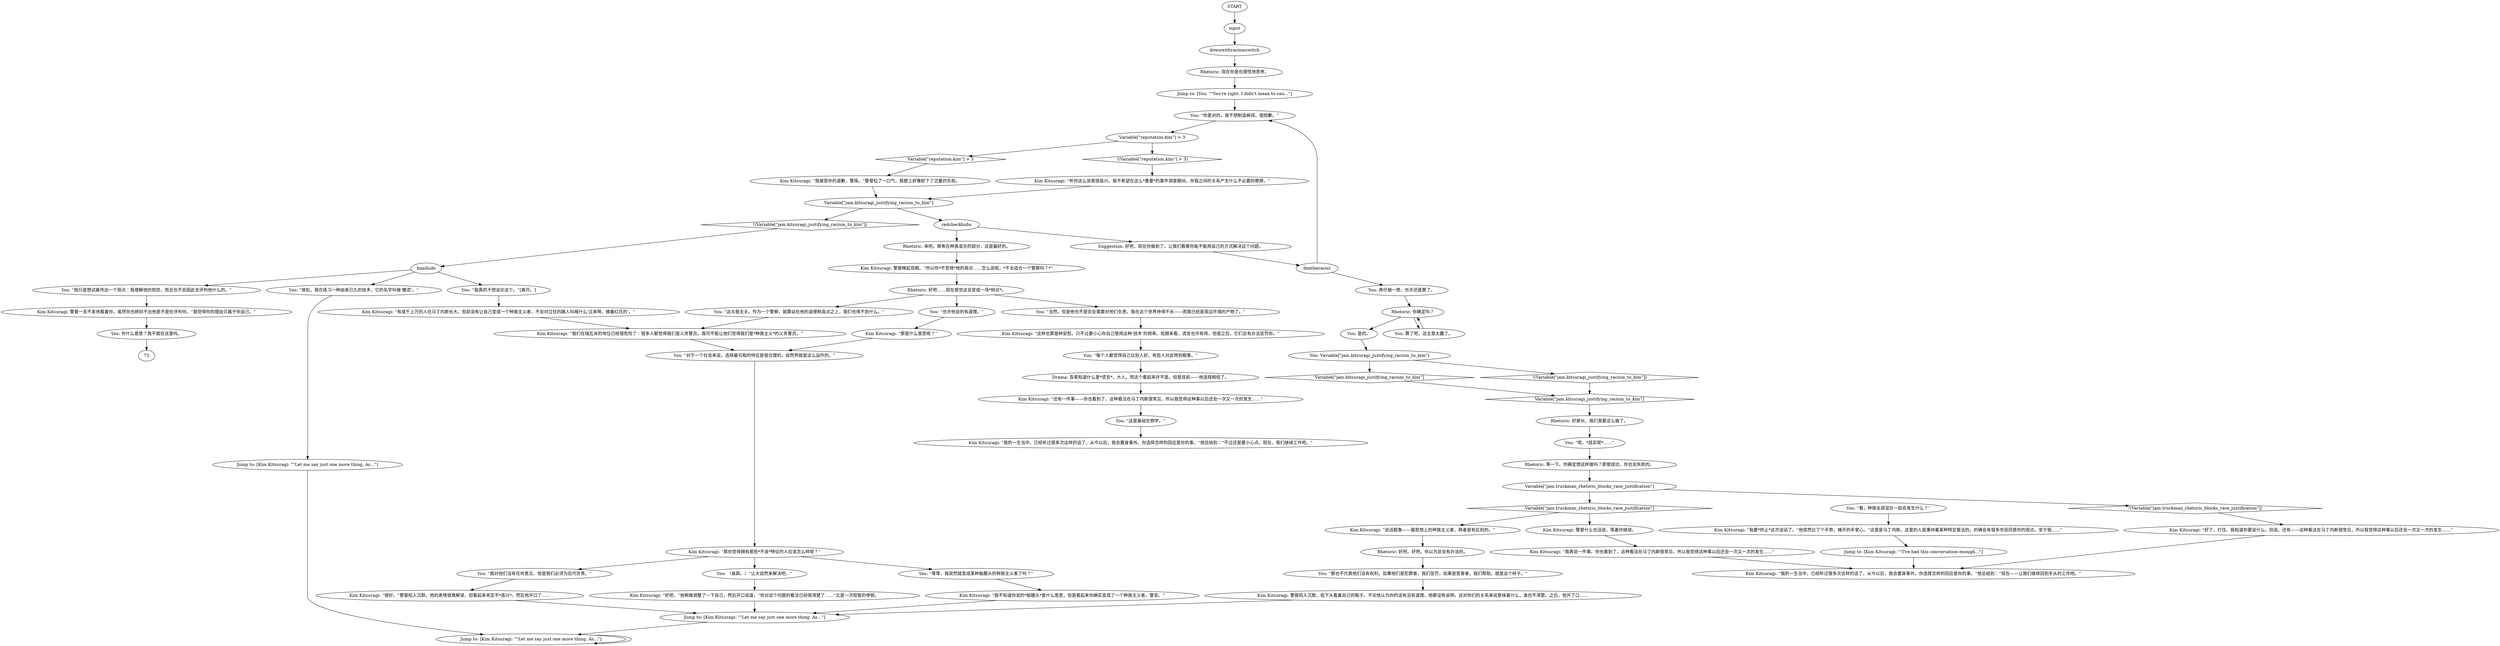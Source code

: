 # KIM SWITCH / RACIST KITSURAGI
# Dialogue about if you are down the racism. Triggers some distance after leaving the lorry driver (it's hooked up to the Kim switchboard).
# ==================================================
digraph G {
	  0 [label="START"];
	  1 [label="input"];
	  2 [label="Kim Kitsuragi: “还有一件事——你也看到了，这种看法在马丁内斯很常见，所以我觉得这种事以后还会一次又一次的发生……”"];
	  3 [label="You: “放松，我在练习一种由来已久的技术，它的名字叫做‘撒谎’。”"];
	  4 [label="Kim Kitsuragi: 警督陷入沉默，低下头看着自己的鞋子。不论他认为你的话有没有道理，他都没有说明。这对你们的关系来说意味着什么，谁也不清楚。之后，他开了口……"];
	  5 [label="You: “这与我无关。作为一个警察，就算站在他的道德制高点之上，我们也得不到什么。”"];
	  6 [label="Kim Kitsuragi: “很好。”警督陷入沉默。他的表情很难解读，但看起来肯定不*高兴*。然后他开口了……"];
	  7 [label="You: “等等，我突然就变成某种骷髅头的种族主义者了吗？”"];
	  8 [label="You: “我对他们没有任何意见，但是我们必须为后代负责。”"];
	  9 [label="Kim Kitsuragi: “那你觉得拥有那些*不良*特征的人应该怎么样呢？”"];
	  10 [label="Rhetoric: 等一下。你确定想这样做吗？即使成功，你也会失败的。"];
	  11 [label="Kim Kitsuragi: “我的一生当中，已经听过很多次这样的话了。从今以后，我会置身事外。你选择怎样的回应是你的事。”他总结到：“现在——让我们继续回到手头的工作吧。”"];
	  12 [label="Rhetoric: 好家伙，我们真要这么做了。"];
	  13 [label="You: “当然。但是他也不是完全需要对他们负责。我在这个世界待得不长——而我已经是周边环境的产物了。”"];
	  14 [label="Kim Kitsuragi: “我接受你的道歉，警探。”警督松了一口气，肩膀上好像卸下了沉重的负担。"];
	  15 [label="Variable[\"jam.truckman_rhetoric_blocks_race_justification\"]"];
	  16 [label="Variable[\"jam.truckman_rhetoric_blocks_race_justification\"]", shape=diamond];
	  17 [label="!(Variable[\"jam.truckman_rhetoric_blocks_race_justification\"])", shape=diamond];
	  18 [label="Kim Kitsuragi: “我要*终止*这次谈话了。”他突然比了个手势，摊开的手掌心。“这里是马丁内斯。这里的人是秉持着某种特定看法的。的确会有很多市民同意你的观点。至于我……”"];
	  19 [label="Kim Kitsuragi: “听你这么说我很高兴。我不希望在这么*重要*的案件调查期间，你我之间的关系产生什么不必要的摩擦。”"];
	  20 [label="You: “那也不代表他们没有权利。如果他们是犯罪者，我们惩罚，如果是受害者，我们帮助。就是这个样子。”"];
	  21 [label="Kim Kitsuragi: “我不知道你说的*骷髅头*是什么意思，但是看起来你确实变成了一个种族主义者，警官。”"];
	  22 [label="You: （耸肩。）“让大自然来解决吧。”"];
	  23 [label="Kim Kitsuragi: “那是什么意思呢？”"];
	  24 [label="Rhetoric: 好吧……现在感觉这会变成一场*辩论*。"];
	  25 [label="Jump to: [Kim Kitsuragi: \"\"Let me say just one more thing. As...\"]"];
	  26 [label="Rhetoric: 好吧。好吧。你以为总会有办法的。"];
	  27 [label="You: “我真的不想谈论这个。”[离开。]"];
	  28 [label="Kim Kitsuragi: “我们在瑞瓦肖的地位已经很危险了：很多人都觉得我们是义务警员。我可不能让他们觉得我们是*种族主义*的义务警员。”"];
	  29 [label="You: 算了吧，这主意太蠢了。"];
	  30 [label="Kim Kitsuragi: “好吧，”他稍微调整了一下自己，然后开口说道，“你对这个问题的看法已经很清楚了……”又是一次短暂的停顿。"];
	  31 [label="You: “我只是想试着传达一个观点：我理解他的抱怨，而且也不会因此去评判他什么的。”"];
	  32 [label="You: 是的。"];
	  33 [label="You: Variable[\"jam.kitsuragi_justifying_racism_to_kim\"]"];
	  34 [label="Variable[\"jam.kitsuragi_justifying_racism_to_kim\"]", shape=diamond];
	  35 [label="!(Variable[\"jam.kitsuragi_justifying_racism_to_kim\"])", shape=diamond];
	  36 [label="You: “你是对的。我不想制造麻烦。很抱歉。”"];
	  37 [label="You: “也许他说的有道理。”"];
	  38 [label="Jump to: [You: \"\"You're right. I didn't mean to cau...\"]"];
	  39 [label="Jump to: [Kim Kitsuragi: \"\"I've had this conversation enough...\"]"];
	  40 [label="downwithracismswitch"];
	  41 [label="Variable[\"reputation.kim\"] > 3"];
	  42 [label="Variable[\"reputation.kim\"] > 3", shape=diamond];
	  43 [label="!(Variable[\"reputation.kim\"] > 3)", shape=diamond];
	  44 [label="Kim Kitsuragi: “好了，打住。我知道你要说什么。别说。还有——这种看法在马丁内斯很常见，所以我觉得这种事以后还会一次又一次的发生……”"];
	  45 [label="You: “看，种族全部混在一起会发生什么？”"];
	  46 [label="Kim Kitsuragi: 警督眯起双眼。“所以你*不觉得*他的观点……怎么说呢，*不太适合一个警察吗？*”"];
	  47 [label="Kim Kitsuragi: 警督一言不发地看着你，虽然你也辨别不出他是不是在评判你。“我觉得你的理由只属于你自己。”"];
	  48 [label="Kim Kitsuragi: “有成千上万的人在马丁内斯长大，但却没有让自己变成一个种族主义者，不会对过往的路人叫喊什么‘过来啊，摘番红花的’。”"];
	  49 [label="Kim Kitsuragi: “这样也算是种安慰。只不过要小心你自己使用这种‘技术’的频率。短期来看，谎言也许有用，但是之后，它们总有办法惩罚你。”"];
	  50 [label="Jump to: [Kim Kitsuragi: \"\"Let me say just one more thing. As...\"]"];
	  51 [label="You: 你什么意思？我不就在这里吗。"];
	  52 [label="Kim Kitsuragi: 警督什么也没说，等着你继续。"];
	  53 [label="Kim Kitsuragi: “我的一生当中，已经听过很多次这样的话了。从今以后，我会置身事外。你选择怎样的回应是你的事。”他总结到：“不过还是要小心点。现在，我们继续工作吧。”"];
	  54 [label="You: “这是基础生物学。”"];
	  55 [label="Rhetoric: 来吧。聚焦在种族混合的部分，这是最好的。"];
	  56 [label="kimihubi"];
	  57 [label="dontberacist"];
	  58 [label="You: “对于一个社会来说，选择最可取的特征是很合理的。自然界就是这么运作的。”"];
	  59 [label="Kim Kitsuragi: “我再说一件事。你也看到了，这种看法在马丁内斯很常见，所以我觉得这种事以后还会一次又一次的发生……”"];
	  60 [label="Jump to: [Kim Kitsuragi: \"\"Let me say just one more thing. As...\"]"];
	  61 [label="Variable[\"jam.kitsuragi_justifying_racism_to_kim\"]"];
	  62 [label="Variable[\"jam.kitsuragi_justifying_racism_to_kim\"]", shape=diamond];
	  63 [label="!(Variable[\"jam.kitsuragi_justifying_racism_to_kim\"])", shape=diamond];
	  64 [label="redcheckhubs"];
	  65 [label="You: “呃，*其实呢*……”"];
	  66 [label="You: 再仔细一想，也许还是算了。"];
	  67 [label="Kim Kitsuragi: “说话粗鲁——跟思想上的种族主义者，两者是有区别的。”"];
	  68 [label="Drama: 吾辈知道什么是*谎言*，大人。而这个看起来并不是。但是目前——他选择相信了。"];
	  69 [label="You: “每个人都觉得自己比别人好。有些人对此特别粗鲁。”"];
	  70 [label="Suggestion: 好吧，现在你做到了。让我们看看你能不能用自己的方式解决这个问题。"];
	  71 [label="Rhetoric: 现在你是在理性地思考。"];
	  72 [label="Rhetoric: 你确定吗？"];
	  0 -> 1
	  1 -> 40
	  2 -> 54
	  3 -> 50
	  4 -> 25
	  5 -> 28
	  6 -> 25
	  7 -> 21
	  8 -> 6
	  9 -> 8
	  9 -> 22
	  9 -> 7
	  10 -> 15
	  12 -> 65
	  13 -> 49
	  14 -> 61
	  15 -> 16
	  15 -> 17
	  16 -> 67
	  16 -> 52
	  17 -> 44
	  18 -> 39
	  19 -> 61
	  20 -> 4
	  21 -> 25
	  22 -> 30
	  23 -> 58
	  24 -> 13
	  24 -> 37
	  24 -> 5
	  25 -> 60
	  26 -> 20
	  27 -> 48
	  28 -> 58
	  29 -> 72
	  30 -> 25
	  31 -> 47
	  32 -> 33
	  33 -> 34
	  33 -> 35
	  34 -> 62
	  35 -> 62
	  36 -> 41
	  37 -> 23
	  38 -> 36
	  39 -> 11
	  40 -> 71
	  41 -> 42
	  41 -> 43
	  42 -> 14
	  43 -> 19
	  44 -> 11
	  45 -> 18
	  46 -> 24
	  47 -> 51
	  48 -> 28
	  49 -> 69
	  50 -> 60
	  51 -> 73
	  52 -> 59
	  54 -> 53
	  55 -> 46
	  56 -> 27
	  56 -> 3
	  56 -> 31
	  57 -> 66
	  57 -> 36
	  58 -> 9
	  59 -> 11
	  60 -> 60
	  61 -> 64
	  61 -> 63
	  62 -> 12
	  63 -> 56
	  64 -> 70
	  64 -> 55
	  65 -> 10
	  66 -> 72
	  67 -> 26
	  68 -> 2
	  69 -> 68
	  70 -> 57
	  71 -> 38
	  72 -> 32
	  72 -> 29
}


